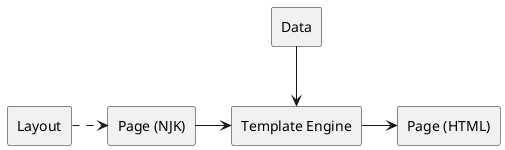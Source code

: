 @startuml
' title Nunjucks
hide footbox
skinparam monochrome true
skinparam defaultTextAlignment center

rectangle layout [
  Layout
]

rectangle njk [
  Page (NJK)
]

rectangle engine [
  Template Engine
]

rectangle html [
  Page (HTML)
]

rectangle data [
  Data
]

layout .right.> njk
njk -right-> engine
data -down-> engine
engine -> html
@enduml
